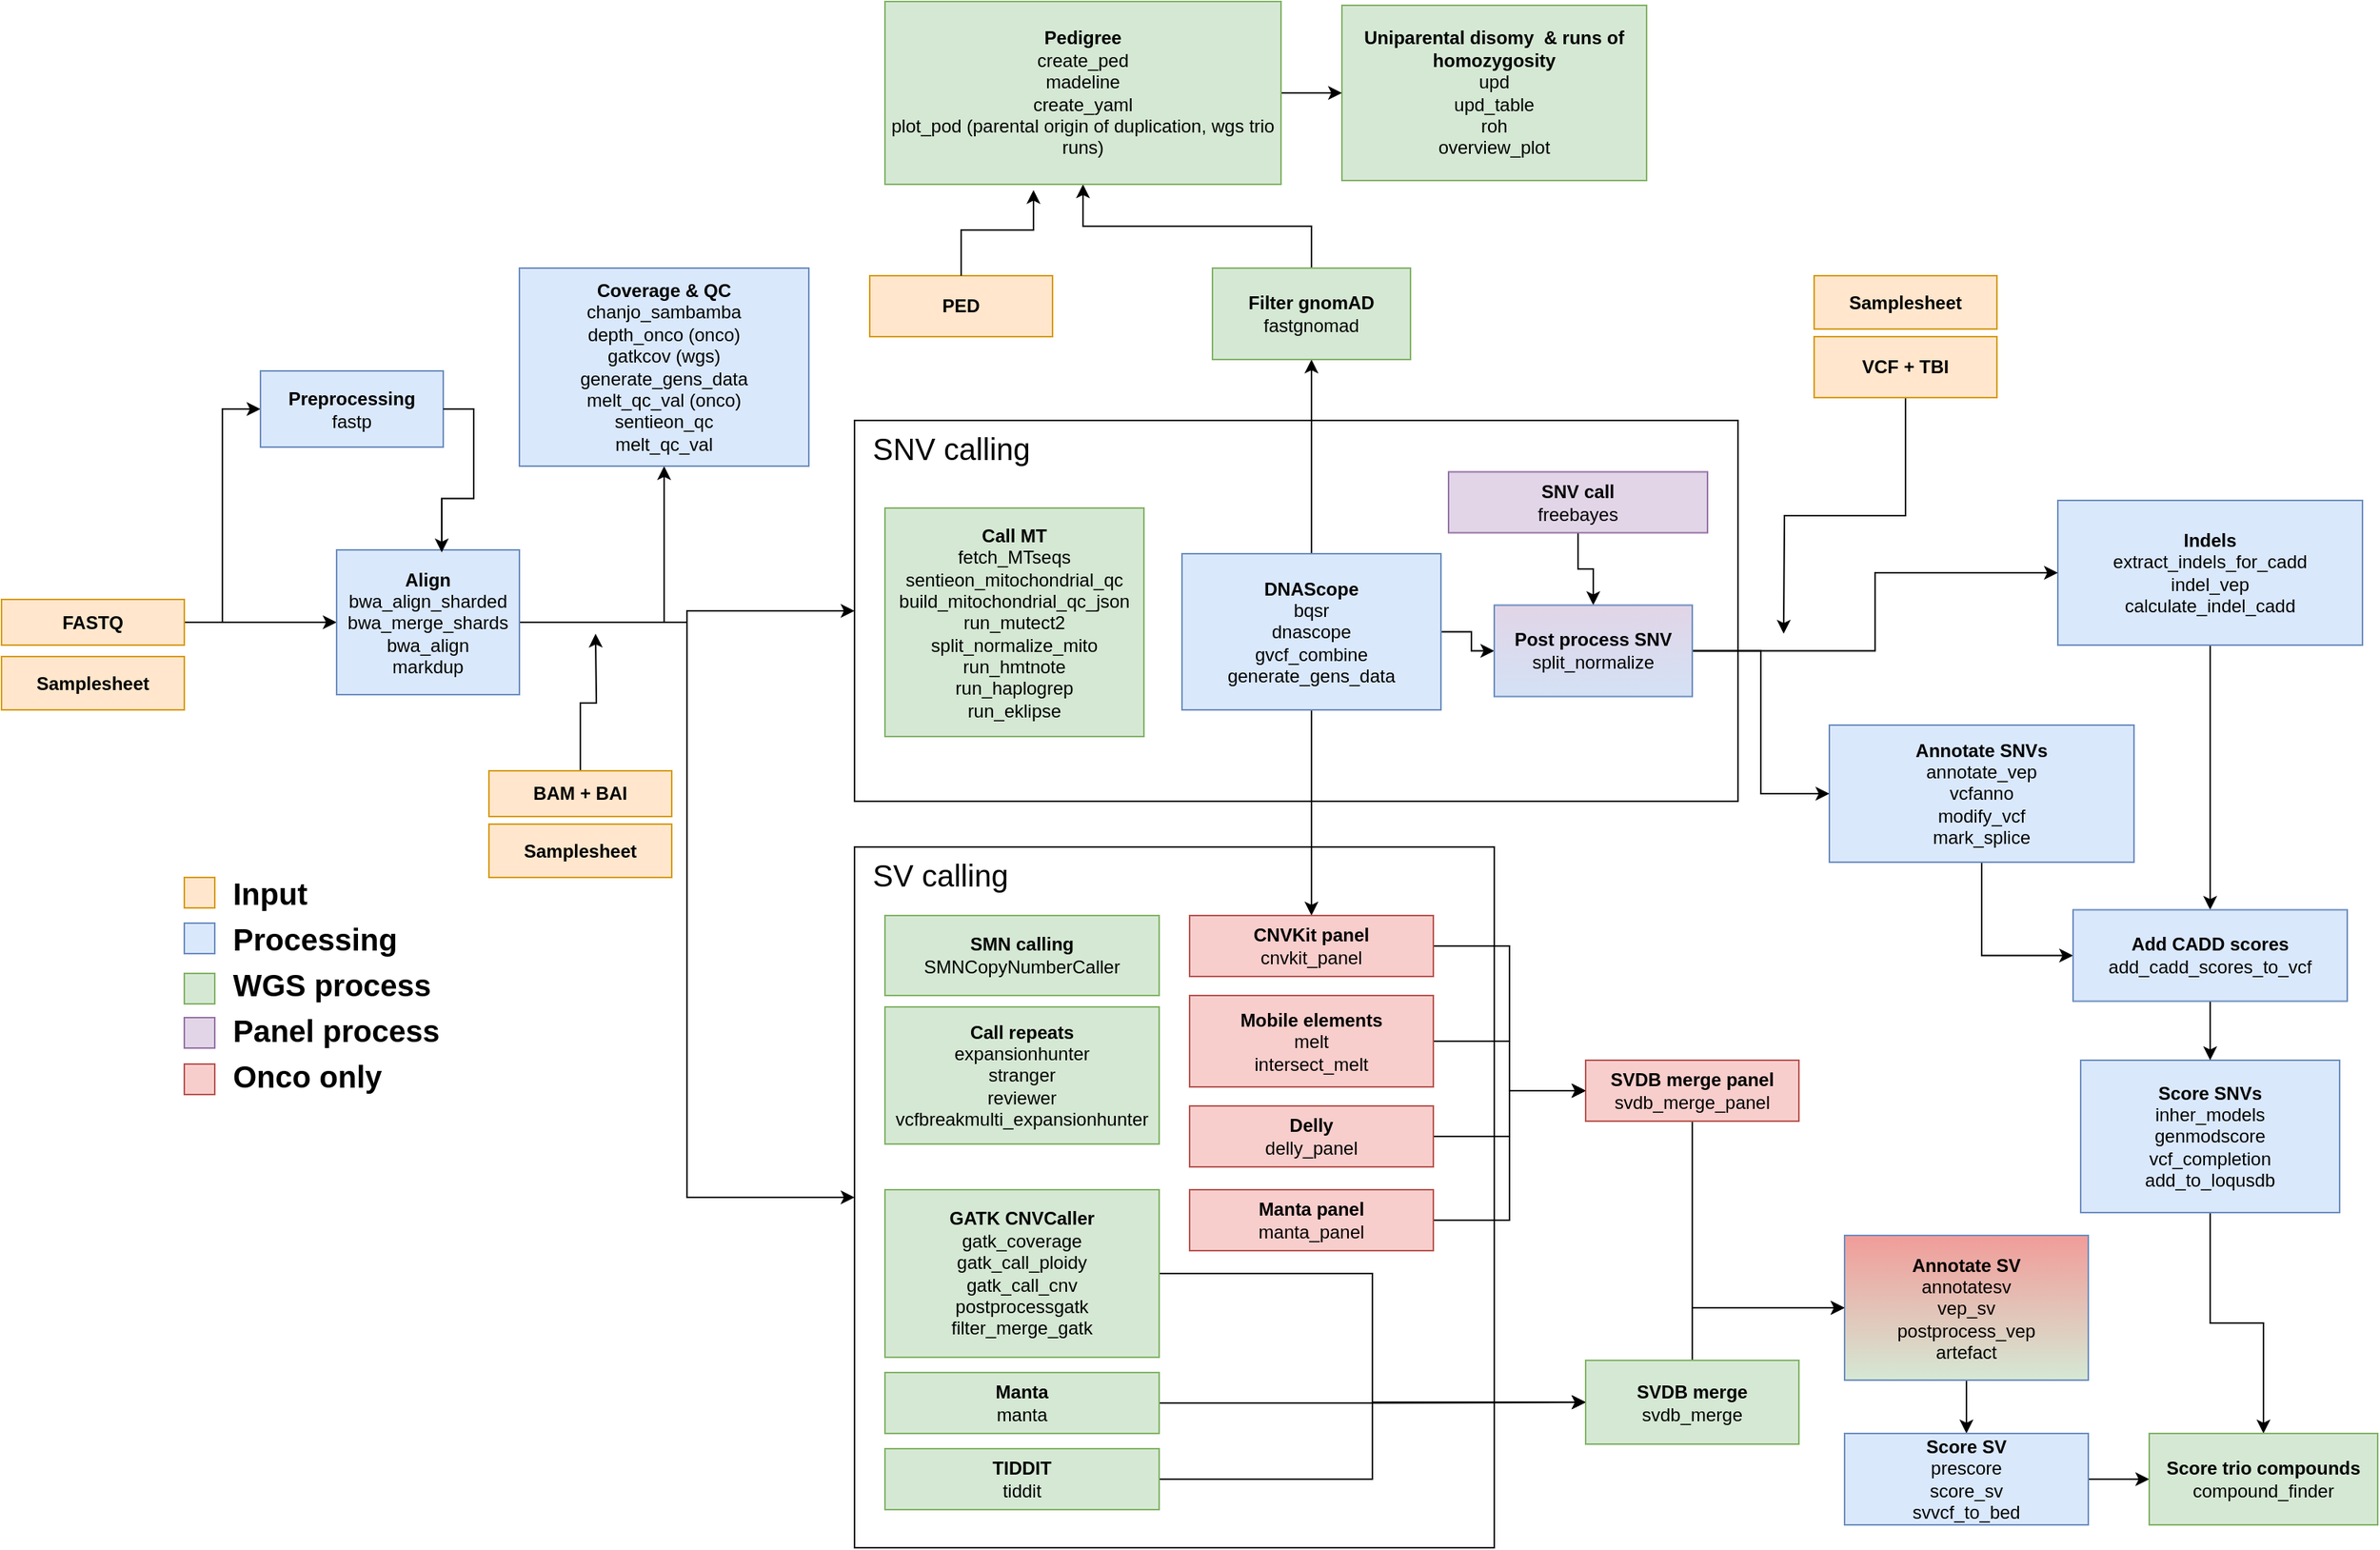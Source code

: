 <mxfile version="22.1.2" type="device">
  <diagram name="Page-1" id="Sy79wVilL6j7ysieCRk0">
    <mxGraphModel dx="1745" dy="1048" grid="1" gridSize="10" guides="1" tooltips="1" connect="1" arrows="1" fold="1" page="0" pageScale="1" pageWidth="850" pageHeight="1100" math="0" shadow="0">
      <root>
        <mxCell id="0" />
        <mxCell id="1" parent="0" />
        <mxCell id="nJ76QgA56fWKkKpfSz_J-12" value="SV calling" style="whiteSpace=wrap;html=1;align=left;verticalAlign=top;fontSize=20;spacingLeft=10;" parent="1" vertex="1">
          <mxGeometry x="570" y="590" width="420" height="460" as="geometry" />
        </mxCell>
        <mxCell id="nJ76QgA56fWKkKpfSz_J-11" value="SNV calling" style="whiteSpace=wrap;html=1;align=left;verticalAlign=top;fontSize=20;spacingLeft=10;" parent="1" vertex="1">
          <mxGeometry x="570" y="310" width="580" height="250" as="geometry" />
        </mxCell>
        <mxCell id="nJ76QgA56fWKkKpfSz_J-6" style="edgeStyle=orthogonalEdgeStyle;rounded=0;orthogonalLoop=1;jettySize=auto;html=1;exitX=1;exitY=0.5;exitDx=0;exitDy=0;entryX=0;entryY=0.5;entryDx=0;entryDy=0;" parent="1" source="nJ76QgA56fWKkKpfSz_J-1" target="nJ76QgA56fWKkKpfSz_J-4" edge="1">
          <mxGeometry relative="1" as="geometry" />
        </mxCell>
        <mxCell id="nJ76QgA56fWKkKpfSz_J-8" style="edgeStyle=orthogonalEdgeStyle;rounded=0;orthogonalLoop=1;jettySize=auto;html=1;exitX=1;exitY=0.5;exitDx=0;exitDy=0;" parent="1" source="nJ76QgA56fWKkKpfSz_J-1" target="nJ76QgA56fWKkKpfSz_J-5" edge="1">
          <mxGeometry relative="1" as="geometry" />
        </mxCell>
        <mxCell id="nJ76QgA56fWKkKpfSz_J-1" value="&lt;b&gt;FASTQ&lt;/b&gt;" style="whiteSpace=wrap;html=1;fillColor=#ffe6cc;strokeColor=#d79b00;" parent="1" vertex="1">
          <mxGeometry x="10" y="427.5" width="120" height="30" as="geometry" />
        </mxCell>
        <mxCell id="bAUfB7fOBBeyohasMvh7-150" style="edgeStyle=orthogonalEdgeStyle;rounded=0;orthogonalLoop=1;jettySize=auto;html=1;exitX=0.5;exitY=0;exitDx=0;exitDy=0;" edge="1" parent="1" source="nJ76QgA56fWKkKpfSz_J-2">
          <mxGeometry relative="1" as="geometry">
            <mxPoint x="400" y="450" as="targetPoint" />
          </mxGeometry>
        </mxCell>
        <mxCell id="nJ76QgA56fWKkKpfSz_J-2" value="&lt;b&gt;BAM + BAI&lt;/b&gt;" style="whiteSpace=wrap;html=1;fillColor=#ffe6cc;strokeColor=#d79b00;" parent="1" vertex="1">
          <mxGeometry x="330" y="540" width="120" height="30" as="geometry" />
        </mxCell>
        <mxCell id="bAUfB7fOBBeyohasMvh7-162" style="edgeStyle=orthogonalEdgeStyle;rounded=0;orthogonalLoop=1;jettySize=auto;html=1;exitX=0.5;exitY=1;exitDx=0;exitDy=0;" edge="1" parent="1" source="nJ76QgA56fWKkKpfSz_J-3">
          <mxGeometry relative="1" as="geometry">
            <mxPoint x="1180" y="450" as="targetPoint" />
          </mxGeometry>
        </mxCell>
        <mxCell id="nJ76QgA56fWKkKpfSz_J-3" value="&lt;b&gt;VCF + TBI&lt;/b&gt;" style="whiteSpace=wrap;html=1;fillColor=#ffe6cc;strokeColor=#d79b00;" parent="1" vertex="1">
          <mxGeometry x="1200" y="255" width="120" height="40" as="geometry" />
        </mxCell>
        <mxCell id="nJ76QgA56fWKkKpfSz_J-4" value="&lt;b&gt;Preprocessing&lt;/b&gt;&lt;br&gt;fastp" style="whiteSpace=wrap;html=1;fillColor=#dae8fc;strokeColor=#6c8ebf;" parent="1" vertex="1">
          <mxGeometry x="180" y="277.5" width="120" height="50" as="geometry" />
        </mxCell>
        <mxCell id="bAUfB7fOBBeyohasMvh7-122" style="edgeStyle=orthogonalEdgeStyle;rounded=0;orthogonalLoop=1;jettySize=auto;html=1;exitX=1;exitY=0.5;exitDx=0;exitDy=0;entryX=0;entryY=0.5;entryDx=0;entryDy=0;" edge="1" parent="1" source="nJ76QgA56fWKkKpfSz_J-5" target="nJ76QgA56fWKkKpfSz_J-12">
          <mxGeometry relative="1" as="geometry" />
        </mxCell>
        <mxCell id="bAUfB7fOBBeyohasMvh7-123" style="edgeStyle=orthogonalEdgeStyle;rounded=0;orthogonalLoop=1;jettySize=auto;html=1;exitX=1;exitY=0.5;exitDx=0;exitDy=0;entryX=0;entryY=0.5;entryDx=0;entryDy=0;" edge="1" parent="1" source="nJ76QgA56fWKkKpfSz_J-5" target="nJ76QgA56fWKkKpfSz_J-11">
          <mxGeometry relative="1" as="geometry" />
        </mxCell>
        <mxCell id="bAUfB7fOBBeyohasMvh7-152" style="edgeStyle=orthogonalEdgeStyle;rounded=0;orthogonalLoop=1;jettySize=auto;html=1;exitX=1;exitY=0.5;exitDx=0;exitDy=0;entryX=0.5;entryY=1;entryDx=0;entryDy=0;" edge="1" parent="1" source="nJ76QgA56fWKkKpfSz_J-5" target="nJ76QgA56fWKkKpfSz_J-14">
          <mxGeometry relative="1" as="geometry" />
        </mxCell>
        <mxCell id="nJ76QgA56fWKkKpfSz_J-5" value="&lt;b&gt;Align&lt;/b&gt;&lt;br&gt;bwa_align_sharded&lt;br&gt;bwa_merge_shards&lt;br&gt;bwa_align&lt;br&gt;markdup" style="whiteSpace=wrap;html=1;fillColor=#dae8fc;strokeColor=#6c8ebf;" parent="1" vertex="1">
          <mxGeometry x="230" y="395" width="120" height="95" as="geometry" />
        </mxCell>
        <mxCell id="nJ76QgA56fWKkKpfSz_J-7" style="edgeStyle=orthogonalEdgeStyle;rounded=0;orthogonalLoop=1;jettySize=auto;html=1;exitX=1;exitY=0.5;exitDx=0;exitDy=0;entryX=0.575;entryY=0.017;entryDx=0;entryDy=0;entryPerimeter=0;" parent="1" source="nJ76QgA56fWKkKpfSz_J-4" target="nJ76QgA56fWKkKpfSz_J-5" edge="1">
          <mxGeometry relative="1" as="geometry" />
        </mxCell>
        <mxCell id="nJ76QgA56fWKkKpfSz_J-14" value="&lt;b&gt;Coverage &amp;amp; QC&lt;/b&gt;&lt;br&gt;chanjo_sambamba&lt;br&gt;depth_onco (onco)&lt;br&gt;gatkcov (wgs)&lt;br&gt;generate_gens_data&lt;br&gt;melt_qc_val (onco)&lt;br&gt;sentieon_qc&lt;br&gt;melt_qc_val" style="whiteSpace=wrap;html=1;fillColor=#dae8fc;strokeColor=#6c8ebf;" parent="1" vertex="1">
          <mxGeometry x="350" y="210" width="190" height="130" as="geometry" />
        </mxCell>
        <mxCell id="bAUfB7fOBBeyohasMvh7-116" style="edgeStyle=orthogonalEdgeStyle;rounded=0;orthogonalLoop=1;jettySize=auto;html=1;exitX=0.5;exitY=1;exitDx=0;exitDy=0;entryX=0.5;entryY=0;entryDx=0;entryDy=0;" edge="1" parent="1" source="nJ76QgA56fWKkKpfSz_J-17" target="bAUfB7fOBBeyohasMvh7-59">
          <mxGeometry relative="1" as="geometry" />
        </mxCell>
        <mxCell id="bAUfB7fOBBeyohasMvh7-141" style="edgeStyle=orthogonalEdgeStyle;rounded=0;orthogonalLoop=1;jettySize=auto;html=1;exitX=1;exitY=0.5;exitDx=0;exitDy=0;" edge="1" parent="1" source="nJ76QgA56fWKkKpfSz_J-17" target="bAUfB7fOBBeyohasMvh7-139">
          <mxGeometry relative="1" as="geometry" />
        </mxCell>
        <mxCell id="bAUfB7fOBBeyohasMvh7-165" style="edgeStyle=orthogonalEdgeStyle;rounded=0;orthogonalLoop=1;jettySize=auto;html=1;exitX=0.5;exitY=0;exitDx=0;exitDy=0;entryX=0.5;entryY=1;entryDx=0;entryDy=0;" edge="1" parent="1" source="nJ76QgA56fWKkKpfSz_J-17" target="nJ76QgA56fWKkKpfSz_J-53">
          <mxGeometry relative="1" as="geometry" />
        </mxCell>
        <mxCell id="nJ76QgA56fWKkKpfSz_J-17" value="&lt;b&gt;DNAScope&lt;/b&gt;&lt;br&gt;bqsr&lt;br&gt;dnascope&lt;br&gt;gvcf_combine&lt;br&gt;generate_gens_data" style="whiteSpace=wrap;html=1;fillColor=#dae8fc;strokeColor=#6c8ebf;" parent="1" vertex="1">
          <mxGeometry x="785" y="397.5" width="170" height="102.5" as="geometry" />
        </mxCell>
        <mxCell id="bAUfB7fOBBeyohasMvh7-164" style="edgeStyle=orthogonalEdgeStyle;rounded=0;orthogonalLoop=1;jettySize=auto;html=1;exitX=0.5;exitY=1;exitDx=0;exitDy=0;entryX=0.5;entryY=0;entryDx=0;entryDy=0;" edge="1" parent="1" source="nJ76QgA56fWKkKpfSz_J-18" target="bAUfB7fOBBeyohasMvh7-139">
          <mxGeometry relative="1" as="geometry" />
        </mxCell>
        <mxCell id="nJ76QgA56fWKkKpfSz_J-18" value="&lt;b&gt;SNV call&lt;/b&gt;&lt;br&gt;freebayes" style="whiteSpace=wrap;html=1;fillColor=#e1d5e7;strokeColor=#9673a6;" parent="1" vertex="1">
          <mxGeometry x="960" y="343.75" width="170" height="40" as="geometry" />
        </mxCell>
        <mxCell id="nJ76QgA56fWKkKpfSz_J-27" value="&lt;b&gt;SMN calling&lt;/b&gt;&lt;br&gt;SMNCopyNumberCaller" style="whiteSpace=wrap;html=1;fillColor=#d5e8d4;strokeColor=#82b366;" parent="1" vertex="1">
          <mxGeometry x="590" y="635" width="180" height="52.5" as="geometry" />
        </mxCell>
        <mxCell id="nJ76QgA56fWKkKpfSz_J-28" value="&lt;b&gt;Call repeats&lt;/b&gt;&lt;br&gt;expansionhunter&lt;br&gt;stranger&lt;br&gt;reviewer&lt;br&gt;vcfbreakmulti_expansionhunter" style="whiteSpace=wrap;html=1;fillColor=#d5e8d4;strokeColor=#82b366;" parent="1" vertex="1">
          <mxGeometry x="590" y="695" width="180" height="90" as="geometry" />
        </mxCell>
        <mxCell id="bAUfB7fOBBeyohasMvh7-20" style="edgeStyle=orthogonalEdgeStyle;rounded=0;orthogonalLoop=1;jettySize=auto;html=1;exitX=1;exitY=0.5;exitDx=0;exitDy=0;entryX=0;entryY=0.5;entryDx=0;entryDy=0;" edge="1" parent="1" source="nJ76QgA56fWKkKpfSz_J-29" target="bAUfB7fOBBeyohasMvh7-19">
          <mxGeometry relative="1" as="geometry" />
        </mxCell>
        <mxCell id="nJ76QgA56fWKkKpfSz_J-29" value="&lt;b&gt;Mobile elements&lt;/b&gt;&lt;br&gt;melt&lt;br&gt;intersect_melt" style="whiteSpace=wrap;html=1;fillColor=#f8cecc;strokeColor=#b85450;" parent="1" vertex="1">
          <mxGeometry x="790" y="687.5" width="160" height="60" as="geometry" />
        </mxCell>
        <mxCell id="bAUfB7fOBBeyohasMvh7-16" style="edgeStyle=orthogonalEdgeStyle;rounded=0;orthogonalLoop=1;jettySize=auto;html=1;exitX=1;exitY=0.5;exitDx=0;exitDy=0;entryX=0;entryY=0.5;entryDx=0;entryDy=0;" edge="1" parent="1" source="nJ76QgA56fWKkKpfSz_J-31" target="nJ76QgA56fWKkKpfSz_J-34">
          <mxGeometry relative="1" as="geometry" />
        </mxCell>
        <mxCell id="nJ76QgA56fWKkKpfSz_J-31" value="&lt;b&gt;Manta&lt;/b&gt;&lt;br&gt;manta" style="whiteSpace=wrap;html=1;fillColor=#d5e8d4;strokeColor=#82b366;" parent="1" vertex="1">
          <mxGeometry x="590" y="935" width="180" height="40" as="geometry" />
        </mxCell>
        <mxCell id="bAUfB7fOBBeyohasMvh7-36" style="edgeStyle=orthogonalEdgeStyle;rounded=0;orthogonalLoop=1;jettySize=auto;html=1;exitX=1;exitY=0.5;exitDx=0;exitDy=0;entryX=0;entryY=0.5;entryDx=0;entryDy=0;" edge="1" parent="1" source="nJ76QgA56fWKkKpfSz_J-33" target="nJ76QgA56fWKkKpfSz_J-34">
          <mxGeometry relative="1" as="geometry" />
        </mxCell>
        <mxCell id="nJ76QgA56fWKkKpfSz_J-33" value="&lt;b&gt;TIDDIT&lt;/b&gt;&lt;br&gt;tiddit" style="whiteSpace=wrap;html=1;fillColor=#d5e8d4;strokeColor=#82b366;" parent="1" vertex="1">
          <mxGeometry x="590" y="985" width="180" height="40" as="geometry" />
        </mxCell>
        <mxCell id="bAUfB7fOBBeyohasMvh7-160" style="edgeStyle=orthogonalEdgeStyle;rounded=0;orthogonalLoop=1;jettySize=auto;html=1;exitX=0.5;exitY=0;exitDx=0;exitDy=0;entryX=0;entryY=0.5;entryDx=0;entryDy=0;" edge="1" parent="1" source="nJ76QgA56fWKkKpfSz_J-34" target="nJ76QgA56fWKkKpfSz_J-41">
          <mxGeometry relative="1" as="geometry" />
        </mxCell>
        <mxCell id="nJ76QgA56fWKkKpfSz_J-34" value="&lt;b&gt;SVDB merge&lt;/b&gt;&lt;br&gt;svdb_merge" style="whiteSpace=wrap;html=1;fillColor=#d5e8d4;strokeColor=#82b366;" parent="1" vertex="1">
          <mxGeometry x="1050" y="927" width="140" height="55" as="geometry" />
        </mxCell>
        <mxCell id="bAUfB7fOBBeyohasMvh7-155" style="edgeStyle=orthogonalEdgeStyle;rounded=0;orthogonalLoop=1;jettySize=auto;html=1;exitX=0.5;exitY=1;exitDx=0;exitDy=0;entryX=0.5;entryY=0;entryDx=0;entryDy=0;" edge="1" parent="1" source="nJ76QgA56fWKkKpfSz_J-41" target="bAUfB7fOBBeyohasMvh7-37">
          <mxGeometry relative="1" as="geometry" />
        </mxCell>
        <mxCell id="nJ76QgA56fWKkKpfSz_J-41" value="&lt;b&gt;Annotate SV&lt;/b&gt;&lt;br&gt;annotatesv&lt;br&gt;vep_sv&lt;br&gt;postprocess_vep&lt;br&gt;artefact" style="whiteSpace=wrap;html=1;fillColor=#F19C99;strokeColor=#6c8ebf;gradientColor=#D5E8D4;" parent="1" vertex="1">
          <mxGeometry x="1220" y="845" width="160" height="95" as="geometry" />
        </mxCell>
        <mxCell id="bAUfB7fOBBeyohasMvh7-172" style="edgeStyle=orthogonalEdgeStyle;rounded=0;orthogonalLoop=1;jettySize=auto;html=1;exitX=0.5;exitY=1;exitDx=0;exitDy=0;entryX=0;entryY=0.5;entryDx=0;entryDy=0;" edge="1" parent="1" source="nJ76QgA56fWKkKpfSz_J-42" target="bAUfB7fOBBeyohasMvh7-171">
          <mxGeometry relative="1" as="geometry" />
        </mxCell>
        <mxCell id="nJ76QgA56fWKkKpfSz_J-42" value="&lt;b&gt;Annotate SNVs&lt;/b&gt;&lt;br&gt;annotate_vep&lt;br&gt;vcfanno&lt;br&gt;modify_vcf&lt;br&gt;mark_splice" style="whiteSpace=wrap;html=1;fillColor=#dae8fc;strokeColor=#6c8ebf;" parent="1" vertex="1">
          <mxGeometry x="1210" y="510" width="200" height="90" as="geometry" />
        </mxCell>
        <mxCell id="bAUfB7fOBBeyohasMvh7-166" style="edgeStyle=orthogonalEdgeStyle;rounded=0;orthogonalLoop=1;jettySize=auto;html=1;exitX=0.5;exitY=0;exitDx=0;exitDy=0;" edge="1" parent="1" source="nJ76QgA56fWKkKpfSz_J-53" target="bAUfB7fOBBeyohasMvh7-78">
          <mxGeometry relative="1" as="geometry" />
        </mxCell>
        <mxCell id="nJ76QgA56fWKkKpfSz_J-53" value="&lt;b&gt;Filter gnomAD&lt;/b&gt;&lt;br&gt;fastgnomad" style="whiteSpace=wrap;html=1;fillColor=#d5e8d4;strokeColor=#82b366;" parent="1" vertex="1">
          <mxGeometry x="805" y="210" width="130" height="60" as="geometry" />
        </mxCell>
        <mxCell id="nJ76QgA56fWKkKpfSz_J-54" value="&lt;b&gt;Uniparental disomy&amp;nbsp; &amp;amp; runs of homozygosity&lt;/b&gt;&lt;br&gt;upd&lt;br&gt;upd_table&lt;br&gt;roh&lt;br&gt;overview_plot" style="whiteSpace=wrap;html=1;fillColor=#d5e8d4;strokeColor=#82b366;" parent="1" vertex="1">
          <mxGeometry x="890" y="37.5" width="200" height="115" as="geometry" />
        </mxCell>
        <mxCell id="nJ76QgA56fWKkKpfSz_J-72" value="&lt;b&gt;Call MT&lt;/b&gt;&lt;br&gt;fetch_MTseqs&lt;br&gt;sentieon_mitochondrial_qc&lt;br&gt;build_mitochondrial_qc_json&lt;br&gt;run_mutect2&lt;br&gt;split_normalize_mito&lt;br&gt;run_hmtnote&lt;br&gt;run_haplogrep&lt;br&gt;run_eklipse" style="whiteSpace=wrap;html=1;fillColor=#d5e8d4;strokeColor=#82b366;" parent="1" vertex="1">
          <mxGeometry x="590" y="367.5" width="170" height="150" as="geometry" />
        </mxCell>
        <mxCell id="nJ76QgA56fWKkKpfSz_J-93" value="&lt;b&gt;Samplesheet&lt;/b&gt;" style="whiteSpace=wrap;html=1;fillColor=#ffe6cc;strokeColor=#d79b00;" parent="1" vertex="1">
          <mxGeometry x="10" y="465" width="120" height="35" as="geometry" />
        </mxCell>
        <mxCell id="bAUfB7fOBBeyohasMvh7-134" style="edgeStyle=orthogonalEdgeStyle;rounded=0;orthogonalLoop=1;jettySize=auto;html=1;exitX=1;exitY=0.5;exitDx=0;exitDy=0;entryX=0;entryY=0.5;entryDx=0;entryDy=0;" edge="1" parent="1" source="nJ76QgA56fWKkKpfSz_J-96" target="bAUfB7fOBBeyohasMvh7-19">
          <mxGeometry relative="1" as="geometry" />
        </mxCell>
        <mxCell id="nJ76QgA56fWKkKpfSz_J-96" value="&lt;b&gt;Delly&lt;/b&gt;&lt;br&gt;delly_panel" style="whiteSpace=wrap;html=1;fillColor=#f8cecc;strokeColor=#b85450;" parent="1" vertex="1">
          <mxGeometry x="790" y="760" width="160" height="40" as="geometry" />
        </mxCell>
        <mxCell id="bAUfB7fOBBeyohasMvh7-158" style="edgeStyle=orthogonalEdgeStyle;rounded=0;orthogonalLoop=1;jettySize=auto;html=1;exitX=0.5;exitY=1;exitDx=0;exitDy=0;entryX=0;entryY=0.5;entryDx=0;entryDy=0;" edge="1" parent="1" source="bAUfB7fOBBeyohasMvh7-19" target="nJ76QgA56fWKkKpfSz_J-41">
          <mxGeometry relative="1" as="geometry" />
        </mxCell>
        <mxCell id="bAUfB7fOBBeyohasMvh7-19" value="&lt;b&gt;SVDB merge panel&lt;/b&gt;&lt;br&gt;svdb_merge_panel" style="whiteSpace=wrap;html=1;fillColor=#f8cecc;strokeColor=#b85450;" vertex="1" parent="1">
          <mxGeometry x="1050" y="730" width="140" height="40" as="geometry" />
        </mxCell>
        <mxCell id="bAUfB7fOBBeyohasMvh7-135" style="edgeStyle=orthogonalEdgeStyle;rounded=0;orthogonalLoop=1;jettySize=auto;html=1;exitX=1;exitY=0.5;exitDx=0;exitDy=0;entryX=0;entryY=0.5;entryDx=0;entryDy=0;" edge="1" parent="1" source="bAUfB7fOBBeyohasMvh7-30" target="bAUfB7fOBBeyohasMvh7-19">
          <mxGeometry relative="1" as="geometry" />
        </mxCell>
        <mxCell id="bAUfB7fOBBeyohasMvh7-30" value="&lt;b&gt;Manta panel&lt;/b&gt;&lt;br&gt;manta_panel" style="whiteSpace=wrap;html=1;fillColor=#f8cecc;strokeColor=#b85450;" vertex="1" parent="1">
          <mxGeometry x="790" y="815" width="160" height="40" as="geometry" />
        </mxCell>
        <mxCell id="bAUfB7fOBBeyohasMvh7-157" style="edgeStyle=orthogonalEdgeStyle;rounded=0;orthogonalLoop=1;jettySize=auto;html=1;exitX=1;exitY=0.5;exitDx=0;exitDy=0;entryX=0;entryY=0.5;entryDx=0;entryDy=0;" edge="1" parent="1" source="bAUfB7fOBBeyohasMvh7-37" target="bAUfB7fOBBeyohasMvh7-126">
          <mxGeometry relative="1" as="geometry" />
        </mxCell>
        <mxCell id="bAUfB7fOBBeyohasMvh7-37" value="Score SV&lt;br&gt;&lt;span style=&quot;font-weight: normal;&quot;&gt;prescore&lt;br&gt;score_sv&lt;br&gt;svvcf_to_bed&lt;br&gt;&lt;/span&gt;" style="whiteSpace=wrap;html=1;fillColor=#dae8fc;strokeColor=#6c8ebf;fontStyle=1" vertex="1" parent="1">
          <mxGeometry x="1220" y="975" width="160" height="60" as="geometry" />
        </mxCell>
        <mxCell id="bAUfB7fOBBeyohasMvh7-173" style="edgeStyle=orthogonalEdgeStyle;rounded=0;orthogonalLoop=1;jettySize=auto;html=1;exitX=0.5;exitY=1;exitDx=0;exitDy=0;" edge="1" parent="1" source="bAUfB7fOBBeyohasMvh7-57" target="bAUfB7fOBBeyohasMvh7-171">
          <mxGeometry relative="1" as="geometry" />
        </mxCell>
        <mxCell id="bAUfB7fOBBeyohasMvh7-57" value="&lt;b&gt;Indels&lt;/b&gt;&lt;br&gt;extract_indels_for_cadd&lt;br&gt;indel_vep&lt;br&gt;calculate_indel_cadd" style="whiteSpace=wrap;html=1;fillColor=#dae8fc;strokeColor=#6c8ebf;" vertex="1" parent="1">
          <mxGeometry x="1360" y="362.5" width="200" height="95" as="geometry" />
        </mxCell>
        <mxCell id="bAUfB7fOBBeyohasMvh7-136" style="edgeStyle=orthogonalEdgeStyle;rounded=0;orthogonalLoop=1;jettySize=auto;html=1;exitX=1;exitY=0.5;exitDx=0;exitDy=0;entryX=0;entryY=0.5;entryDx=0;entryDy=0;" edge="1" parent="1" source="bAUfB7fOBBeyohasMvh7-59" target="bAUfB7fOBBeyohasMvh7-19">
          <mxGeometry relative="1" as="geometry" />
        </mxCell>
        <mxCell id="bAUfB7fOBBeyohasMvh7-59" value="CNVKit panel&lt;br&gt;&lt;span style=&quot;font-weight: normal;&quot;&gt;cnvkit_panel&lt;/span&gt;" style="whiteSpace=wrap;html=1;fillColor=#f8cecc;strokeColor=#b85450;fontStyle=1" vertex="1" parent="1">
          <mxGeometry x="790" y="635" width="160" height="40" as="geometry" />
        </mxCell>
        <mxCell id="bAUfB7fOBBeyohasMvh7-138" style="edgeStyle=orthogonalEdgeStyle;rounded=0;orthogonalLoop=1;jettySize=auto;html=1;exitX=1;exitY=0.5;exitDx=0;exitDy=0;entryX=0;entryY=0.5;entryDx=0;entryDy=0;" edge="1" parent="1" source="bAUfB7fOBBeyohasMvh7-66" target="nJ76QgA56fWKkKpfSz_J-34">
          <mxGeometry relative="1" as="geometry" />
        </mxCell>
        <mxCell id="bAUfB7fOBBeyohasMvh7-66" value="GATK CNVCaller&lt;br&gt;&lt;span style=&quot;font-weight: normal;&quot;&gt;gatk_coverage&lt;br&gt;gatk_call_ploidy&lt;br&gt;gatk_call_cnv&lt;br&gt;postprocessgatk&lt;br&gt;filter_merge_gatk&lt;br&gt;&lt;/span&gt;" style="whiteSpace=wrap;html=1;fontStyle=1;fillColor=#d5e8d4;strokeColor=#82b366;" vertex="1" parent="1">
          <mxGeometry x="590" y="815" width="180" height="110" as="geometry" />
        </mxCell>
        <mxCell id="bAUfB7fOBBeyohasMvh7-167" style="edgeStyle=orthogonalEdgeStyle;rounded=0;orthogonalLoop=1;jettySize=auto;html=1;exitX=1;exitY=0.5;exitDx=0;exitDy=0;" edge="1" parent="1" source="bAUfB7fOBBeyohasMvh7-78" target="nJ76QgA56fWKkKpfSz_J-54">
          <mxGeometry relative="1" as="geometry" />
        </mxCell>
        <mxCell id="bAUfB7fOBBeyohasMvh7-78" value="&lt;b&gt;Pedigree&lt;/b&gt;&lt;br&gt;create_ped&lt;br&gt;madeline&lt;br&gt;create_yaml&lt;br&gt;plot_pod (parental origin of duplication, wgs trio runs)" style="whiteSpace=wrap;html=1;fillColor=#d5e8d4;strokeColor=#82b366;" vertex="1" parent="1">
          <mxGeometry x="590" y="35" width="260" height="120" as="geometry" />
        </mxCell>
        <mxCell id="bAUfB7fOBBeyohasMvh7-100" value="&lt;b&gt;PED&lt;/b&gt;" style="whiteSpace=wrap;html=1;fillColor=#ffe6cc;strokeColor=#d79b00;" vertex="1" parent="1">
          <mxGeometry x="580" y="215" width="120" height="40" as="geometry" />
        </mxCell>
        <mxCell id="bAUfB7fOBBeyohasMvh7-128" style="edgeStyle=orthogonalEdgeStyle;rounded=0;orthogonalLoop=1;jettySize=auto;html=1;exitX=0.5;exitY=1;exitDx=0;exitDy=0;entryX=0.5;entryY=0;entryDx=0;entryDy=0;" edge="1" parent="1" source="bAUfB7fOBBeyohasMvh7-120" target="bAUfB7fOBBeyohasMvh7-126">
          <mxGeometry relative="1" as="geometry" />
        </mxCell>
        <mxCell id="bAUfB7fOBBeyohasMvh7-120" value="&lt;b&gt;Score SNVs&lt;/b&gt;&lt;br&gt;inher_models&lt;br&gt;genmodscore&lt;br&gt;vcf_completion&lt;br&gt;add_to_loqusdb" style="whiteSpace=wrap;html=1;fillColor=#dae8fc;strokeColor=#6c8ebf;" vertex="1" parent="1">
          <mxGeometry x="1375" y="730" width="170" height="100" as="geometry" />
        </mxCell>
        <mxCell id="bAUfB7fOBBeyohasMvh7-126" value="&lt;b&gt;Score trio compounds&lt;/b&gt;&lt;br&gt;compound_finder" style="whiteSpace=wrap;html=1;fillColor=#d5e8d4;strokeColor=#82b366;" vertex="1" parent="1">
          <mxGeometry x="1420" y="975" width="150" height="60" as="geometry" />
        </mxCell>
        <mxCell id="bAUfB7fOBBeyohasMvh7-142" style="edgeStyle=orthogonalEdgeStyle;rounded=0;orthogonalLoop=1;jettySize=auto;html=1;exitX=1;exitY=0.5;exitDx=0;exitDy=0;entryX=0;entryY=0.5;entryDx=0;entryDy=0;" edge="1" parent="1" source="bAUfB7fOBBeyohasMvh7-139" target="nJ76QgA56fWKkKpfSz_J-42">
          <mxGeometry relative="1" as="geometry" />
        </mxCell>
        <mxCell id="bAUfB7fOBBeyohasMvh7-143" style="edgeStyle=orthogonalEdgeStyle;rounded=0;orthogonalLoop=1;jettySize=auto;html=1;exitX=1;exitY=0.5;exitDx=0;exitDy=0;entryX=0;entryY=0.5;entryDx=0;entryDy=0;" edge="1" parent="1" source="bAUfB7fOBBeyohasMvh7-139" target="bAUfB7fOBBeyohasMvh7-57">
          <mxGeometry relative="1" as="geometry" />
        </mxCell>
        <mxCell id="bAUfB7fOBBeyohasMvh7-139" value="&lt;b&gt;Post process SNV&lt;/b&gt;&lt;br&gt;split_normalize" style="whiteSpace=wrap;html=1;fillColor=#E1D5E7;strokeColor=#6c8ebf;gradientColor=#D4E1F5;" vertex="1" parent="1">
          <mxGeometry x="990" y="431.25" width="130" height="60" as="geometry" />
        </mxCell>
        <mxCell id="bAUfB7fOBBeyohasMvh7-154" value="" style="group" vertex="1" connectable="0" parent="1">
          <mxGeometry x="130" y="600" width="190" height="160" as="geometry" />
        </mxCell>
        <mxCell id="nJ76QgA56fWKkKpfSz_J-105" value="" style="whiteSpace=wrap;html=1;fillColor=#d5e8d4;strokeColor=#82b366;" parent="bAUfB7fOBBeyohasMvh7-154" vertex="1">
          <mxGeometry y="73" width="20" height="20" as="geometry" />
        </mxCell>
        <mxCell id="nJ76QgA56fWKkKpfSz_J-106" value="WGS process" style="text;html=1;align=left;verticalAlign=middle;resizable=0;points=[];autosize=1;strokeColor=none;fillColor=none;fontStyle=1;fontSize=20;" parent="bAUfB7fOBBeyohasMvh7-154" vertex="1">
          <mxGeometry x="30" y="60" width="150" height="40" as="geometry" />
        </mxCell>
        <mxCell id="nJ76QgA56fWKkKpfSz_J-109" value="" style="whiteSpace=wrap;html=1;fillColor=#e1d5e7;strokeColor=#9673a6;" parent="bAUfB7fOBBeyohasMvh7-154" vertex="1">
          <mxGeometry y="102" width="20" height="20" as="geometry" />
        </mxCell>
        <mxCell id="nJ76QgA56fWKkKpfSz_J-110" value="Panel process" style="text;html=1;align=left;verticalAlign=middle;resizable=0;points=[];autosize=1;strokeColor=none;fillColor=none;fontStyle=1;fontSize=20;" parent="bAUfB7fOBBeyohasMvh7-154" vertex="1">
          <mxGeometry x="30" y="90" width="160" height="40" as="geometry" />
        </mxCell>
        <mxCell id="nJ76QgA56fWKkKpfSz_J-111" value="" style="whiteSpace=wrap;html=1;fillColor=#f8cecc;strokeColor=#b85450;" parent="bAUfB7fOBBeyohasMvh7-154" vertex="1">
          <mxGeometry y="132.5" width="20" height="20" as="geometry" />
        </mxCell>
        <mxCell id="nJ76QgA56fWKkKpfSz_J-112" value="Onco only" style="text;html=1;align=left;verticalAlign=middle;resizable=0;points=[];autosize=1;strokeColor=none;fillColor=none;fontStyle=1;fontSize=20;" parent="bAUfB7fOBBeyohasMvh7-154" vertex="1">
          <mxGeometry x="30" y="120" width="120" height="40" as="geometry" />
        </mxCell>
        <mxCell id="nJ76QgA56fWKkKpfSz_J-98" value="" style="whiteSpace=wrap;html=1;fillColor=#ffe6cc;strokeColor=#d79b00;" parent="bAUfB7fOBBeyohasMvh7-154" vertex="1">
          <mxGeometry y="10" width="20" height="20" as="geometry" />
        </mxCell>
        <mxCell id="nJ76QgA56fWKkKpfSz_J-99" value="Input" style="text;html=1;align=left;verticalAlign=middle;resizable=0;points=[];autosize=1;strokeColor=none;fillColor=none;fontStyle=1;fontSize=20;" parent="bAUfB7fOBBeyohasMvh7-154" vertex="1">
          <mxGeometry x="30" width="70" height="40" as="geometry" />
        </mxCell>
        <mxCell id="nJ76QgA56fWKkKpfSz_J-100" value="" style="whiteSpace=wrap;html=1;fillColor=#dae8fc;strokeColor=#6c8ebf;" parent="bAUfB7fOBBeyohasMvh7-154" vertex="1">
          <mxGeometry y="40" width="20" height="20" as="geometry" />
        </mxCell>
        <mxCell id="nJ76QgA56fWKkKpfSz_J-101" value="Processing" style="text;html=1;align=left;verticalAlign=middle;resizable=0;points=[];autosize=1;strokeColor=none;fillColor=none;fontStyle=1;fontSize=20;" parent="bAUfB7fOBBeyohasMvh7-154" vertex="1">
          <mxGeometry x="30" y="30" width="130" height="40" as="geometry" />
        </mxCell>
        <mxCell id="bAUfB7fOBBeyohasMvh7-168" style="edgeStyle=orthogonalEdgeStyle;rounded=0;orthogonalLoop=1;jettySize=auto;html=1;exitX=0.5;exitY=0;exitDx=0;exitDy=0;entryX=0.375;entryY=1.031;entryDx=0;entryDy=0;entryPerimeter=0;" edge="1" parent="1" source="bAUfB7fOBBeyohasMvh7-100" target="bAUfB7fOBBeyohasMvh7-78">
          <mxGeometry relative="1" as="geometry" />
        </mxCell>
        <mxCell id="bAUfB7fOBBeyohasMvh7-169" value="&lt;b&gt;Samplesheet&lt;/b&gt;" style="whiteSpace=wrap;html=1;fillColor=#ffe6cc;strokeColor=#d79b00;" vertex="1" parent="1">
          <mxGeometry x="330" y="575" width="120" height="35" as="geometry" />
        </mxCell>
        <mxCell id="bAUfB7fOBBeyohasMvh7-170" value="&lt;b&gt;Samplesheet&lt;/b&gt;" style="whiteSpace=wrap;html=1;fillColor=#ffe6cc;strokeColor=#d79b00;" vertex="1" parent="1">
          <mxGeometry x="1200" y="215" width="120" height="35" as="geometry" />
        </mxCell>
        <mxCell id="bAUfB7fOBBeyohasMvh7-174" style="edgeStyle=orthogonalEdgeStyle;rounded=0;orthogonalLoop=1;jettySize=auto;html=1;exitX=0.5;exitY=1;exitDx=0;exitDy=0;entryX=0.5;entryY=0;entryDx=0;entryDy=0;" edge="1" parent="1" source="bAUfB7fOBBeyohasMvh7-171" target="bAUfB7fOBBeyohasMvh7-120">
          <mxGeometry relative="1" as="geometry" />
        </mxCell>
        <mxCell id="bAUfB7fOBBeyohasMvh7-171" value="&lt;b&gt;Add CADD scores&lt;/b&gt;&lt;br&gt;add_cadd_scores_to_vcf" style="whiteSpace=wrap;html=1;fillColor=#dae8fc;strokeColor=#6c8ebf;" vertex="1" parent="1">
          <mxGeometry x="1370" y="631.25" width="180" height="60" as="geometry" />
        </mxCell>
      </root>
    </mxGraphModel>
  </diagram>
</mxfile>
